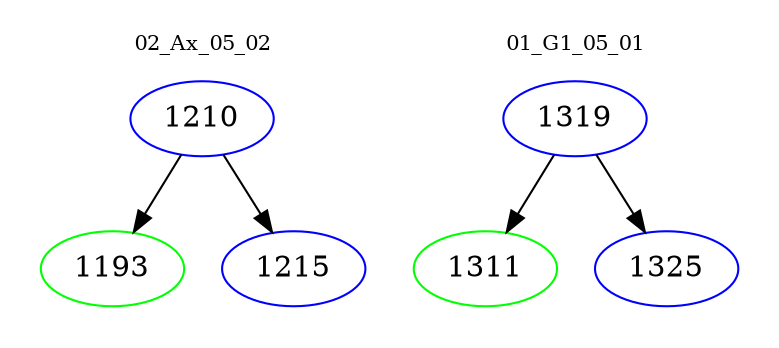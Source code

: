 digraph{
subgraph cluster_0 {
color = white
label = "02_Ax_05_02";
fontsize=10;
T0_1210 [label="1210", color="blue"]
T0_1210 -> T0_1193 [color="black"]
T0_1193 [label="1193", color="green"]
T0_1210 -> T0_1215 [color="black"]
T0_1215 [label="1215", color="blue"]
}
subgraph cluster_1 {
color = white
label = "01_G1_05_01";
fontsize=10;
T1_1319 [label="1319", color="blue"]
T1_1319 -> T1_1311 [color="black"]
T1_1311 [label="1311", color="green"]
T1_1319 -> T1_1325 [color="black"]
T1_1325 [label="1325", color="blue"]
}
}
